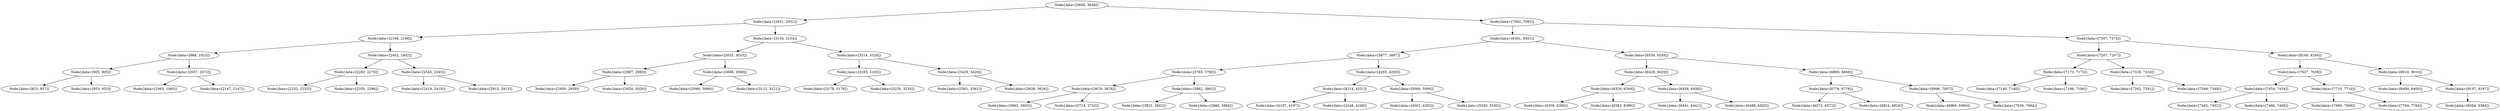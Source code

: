 digraph G{
487964833 [label="Node{data=[3648, 3648]}"]
487964833 -> 358849801
358849801 [label="Node{data=[2931, 2931]}"]
358849801 -> 1337626348
1337626348 [label="Node{data=[2198, 2198]}"]
1337626348 -> 1388157479
1388157479 [label="Node{data=[988, 1023]}"]
1388157479 -> 1629378585
1629378585 [label="Node{data=[905, 905]}"]
1629378585 -> 1746668262
1746668262 [label="Node{data=[823, 857]}"]
1629378585 -> 1942631655
1942631655 [label="Node{data=[953, 953]}"]
1388157479 -> 1301865499
1301865499 [label="Node{data=[2057, 2072]}"]
1301865499 -> 1591063329
1591063329 [label="Node{data=[1065, 1065]}"]
1301865499 -> 1452722471
1452722471 [label="Node{data=[2147, 2147]}"]
1337626348 -> 1952031262
1952031262 [label="Node{data=[2402, 2402]}"]
1952031262 -> 2129344690
2129344690 [label="Node{data=[2260, 2270]}"]
2129344690 -> 223662325
223662325 [label="Node{data=[2232, 2232]}"]
2129344690 -> 1835794313
1835794313 [label="Node{data=[2355, 2396]}"]
1952031262 -> 1411119464
1411119464 [label="Node{data=[2545, 2545]}"]
1411119464 -> 1938974193
1938974193 [label="Node{data=[2419, 2419]}"]
1411119464 -> 1491779598
1491779598 [label="Node{data=[2915, 2915]}"]
358849801 -> 1792015149
1792015149 [label="Node{data=[3154, 3154]}"]
1792015149 -> 1628741541
1628741541 [label="Node{data=[3033, 3033]}"]
1628741541 -> 21611419
21611419 [label="Node{data=[2987, 2989]}"]
21611419 -> 254642444
254642444 [label="Node{data=[2959, 2959]}"]
21611419 -> 439225687
439225687 [label="Node{data=[3029, 3029]}"]
1628741541 -> 1593987072
1593987072 [label="Node{data=[3088, 3088]}"]
1593987072 -> 278398304
278398304 [label="Node{data=[3066, 3068]}"]
1593987072 -> 1939770262
1939770262 [label="Node{data=[3112, 3121]}"]
1792015149 -> 430994439
430994439 [label="Node{data=[3314, 3328]}"]
430994439 -> 1426040161
1426040161 [label="Node{data=[3193, 3193]}"]
1426040161 -> 77334939
77334939 [label="Node{data=[3178, 3178]}"]
1426040161 -> 64614565
64614565 [label="Node{data=[3235, 3235]}"]
430994439 -> 424918165
424918165 [label="Node{data=[3429, 3429]}"]
424918165 -> 816760435
816760435 [label="Node{data=[3361, 3361]}"]
424918165 -> 1419428140
1419428140 [label="Node{data=[3626, 3626]}"]
487964833 -> 411721666
411721666 [label="Node{data=[7092, 7093]}"]
411721666 -> 481947474
481947474 [label="Node{data=[6301, 6301]}"]
481947474 -> 1516384232
1516384232 [label="Node{data=[3877, 3887]}"]
1516384232 -> 1492325929
1492325929 [label="Node{data=[3765, 3780]}"]
1492325929 -> 307046074
307046074 [label="Node{data=[3676, 3676]}"]
307046074 -> 1096648926
1096648926 [label="Node{data=[3663, 3663]}"]
307046074 -> 168555122
168555122 [label="Node{data=[3714, 3733]}"]
1492325929 -> 1250553668
1250553668 [label="Node{data=[3862, 3862]}"]
1250553668 -> 822769753
822769753 [label="Node{data=[3822, 3822]}"]
1250553668 -> 482090462
482090462 [label="Node{data=[3866, 3866]}"]
1516384232 -> 1232204889
1232204889 [label="Node{data=[4293, 4293]}"]
1232204889 -> 1275580924
1275580924 [label="Node{data=[4214, 4231]}"]
1275580924 -> 783130773
783130773 [label="Node{data=[4197, 4197]}"]
1275580924 -> 1384323699
1384323699 [label="Node{data=[4248, 4248]}"]
1232204889 -> 337051462
337051462 [label="Node{data=[5006, 5006]}"]
337051462 -> 1726759945
1726759945 [label="Node{data=[4302, 4302]}"]
337051462 -> 621209929
621209929 [label="Node{data=[5550, 5550]}"]
481947474 -> 1864122136
1864122136 [label="Node{data=[6559, 6559]}"]
1864122136 -> 1280512370
1280512370 [label="Node{data=[6429, 6429]}"]
1280512370 -> 1218169085
1218169085 [label="Node{data=[6329, 6349]}"]
1218169085 -> 1522875398
1522875398 [label="Node{data=[6306, 6306]}"]
1218169085 -> 1420770489
1420770489 [label="Node{data=[6383, 6396]}"]
1280512370 -> 2322399
2322399 [label="Node{data=[6458, 6458]}"]
2322399 -> 384406278
384406278 [label="Node{data=[6441, 6441]}"]
2322399 -> 1698674897
1698674897 [label="Node{data=[6488, 6505]}"]
1864122136 -> 1213733435
1213733435 [label="Node{data=[6869, 6869]}"]
1213733435 -> 1394526584
1394526584 [label="Node{data=[6776, 6776]}"]
1394526584 -> 154468798
154468798 [label="Node{data=[6572, 6572]}"]
1394526584 -> 299161977
299161977 [label="Node{data=[6824, 6824]}"]
1213733435 -> 425033914
425033914 [label="Node{data=[6996, 7007]}"]
425033914 -> 1009111009
1009111009 [label="Node{data=[6966, 6994]}"]
425033914 -> 490475818
490475818 [label="Node{data=[7039, 7064]}"]
411721666 -> 705957093
705957093 [label="Node{data=[7357, 7374]}"]
705957093 -> 527505741
527505741 [label="Node{data=[7207, 7207]}"]
527505741 -> 230266757
230266757 [label="Node{data=[7173, 7173]}"]
230266757 -> 1886478937
1886478937 [label="Node{data=[7140, 7140]}"]
230266757 -> 2047359894
2047359894 [label="Node{data=[7186, 7186]}"]
527505741 -> 1839529707
1839529707 [label="Node{data=[7316, 7316]}"]
1839529707 -> 744507749
744507749 [label="Node{data=[7262, 7281]}"]
1839529707 -> 1475908890
1475908890 [label="Node{data=[7349, 7349]}"]
705957093 -> 1813496056
1813496056 [label="Node{data=[8160, 8160]}"]
1813496056 -> 638466103
638466103 [label="Node{data=[7627, 7638]}"]
638466103 -> 143357682
143357682 [label="Node{data=[7454, 7454]}"]
143357682 -> 457732796
457732796 [label="Node{data=[7402, 7402]}"]
143357682 -> 1233805613
1233805613 [label="Node{data=[7466, 7466]}"]
638466103 -> 504510379
504510379 [label="Node{data=[7710, 7710]}"]
504510379 -> 1308491389
1308491389 [label="Node{data=[7690, 7690]}"]
504510379 -> 360233196
360233196 [label="Node{data=[7764, 7764]}"]
1813496056 -> 258027623
258027623 [label="Node{data=[9010, 9010]}"]
258027623 -> 12706127
12706127 [label="Node{data=[8400, 8400]}"]
258027623 -> 577628476
577628476 [label="Node{data=[9197, 9197]}"]
577628476 -> 1912769093
1912769093 [label="Node{data=[9384, 9384]}"]
}